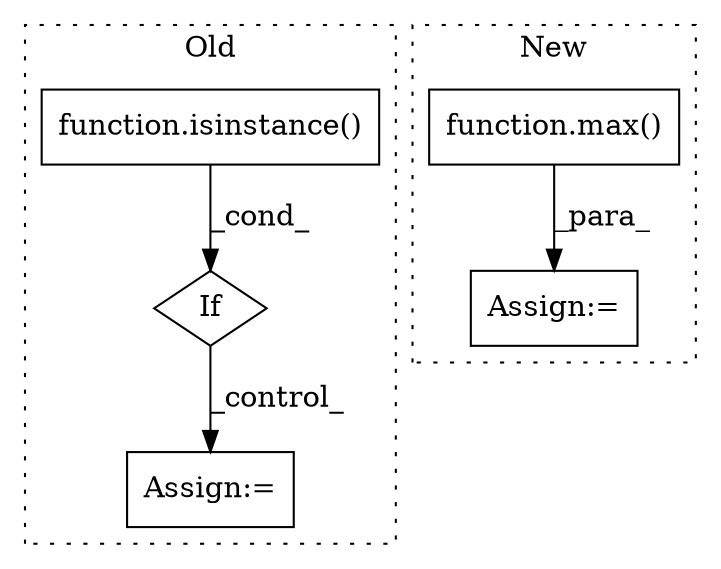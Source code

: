 digraph G {
subgraph cluster0 {
1 [label="function.isinstance()" a="75" s="7602,7628" l="11,1" shape="box"];
3 [label="If" a="96" s="7599" l="3" shape="diamond"];
4 [label="Assign:=" a="68" s="7722" l="3" shape="box"];
label = "Old";
style="dotted";
}
subgraph cluster1 {
2 [label="function.max()" a="75" s="6466,6487" l="4,1" shape="box"];
5 [label="Assign:=" a="68" s="6508" l="3" shape="box"];
label = "New";
style="dotted";
}
1 -> 3 [label="_cond_"];
2 -> 5 [label="_para_"];
3 -> 4 [label="_control_"];
}